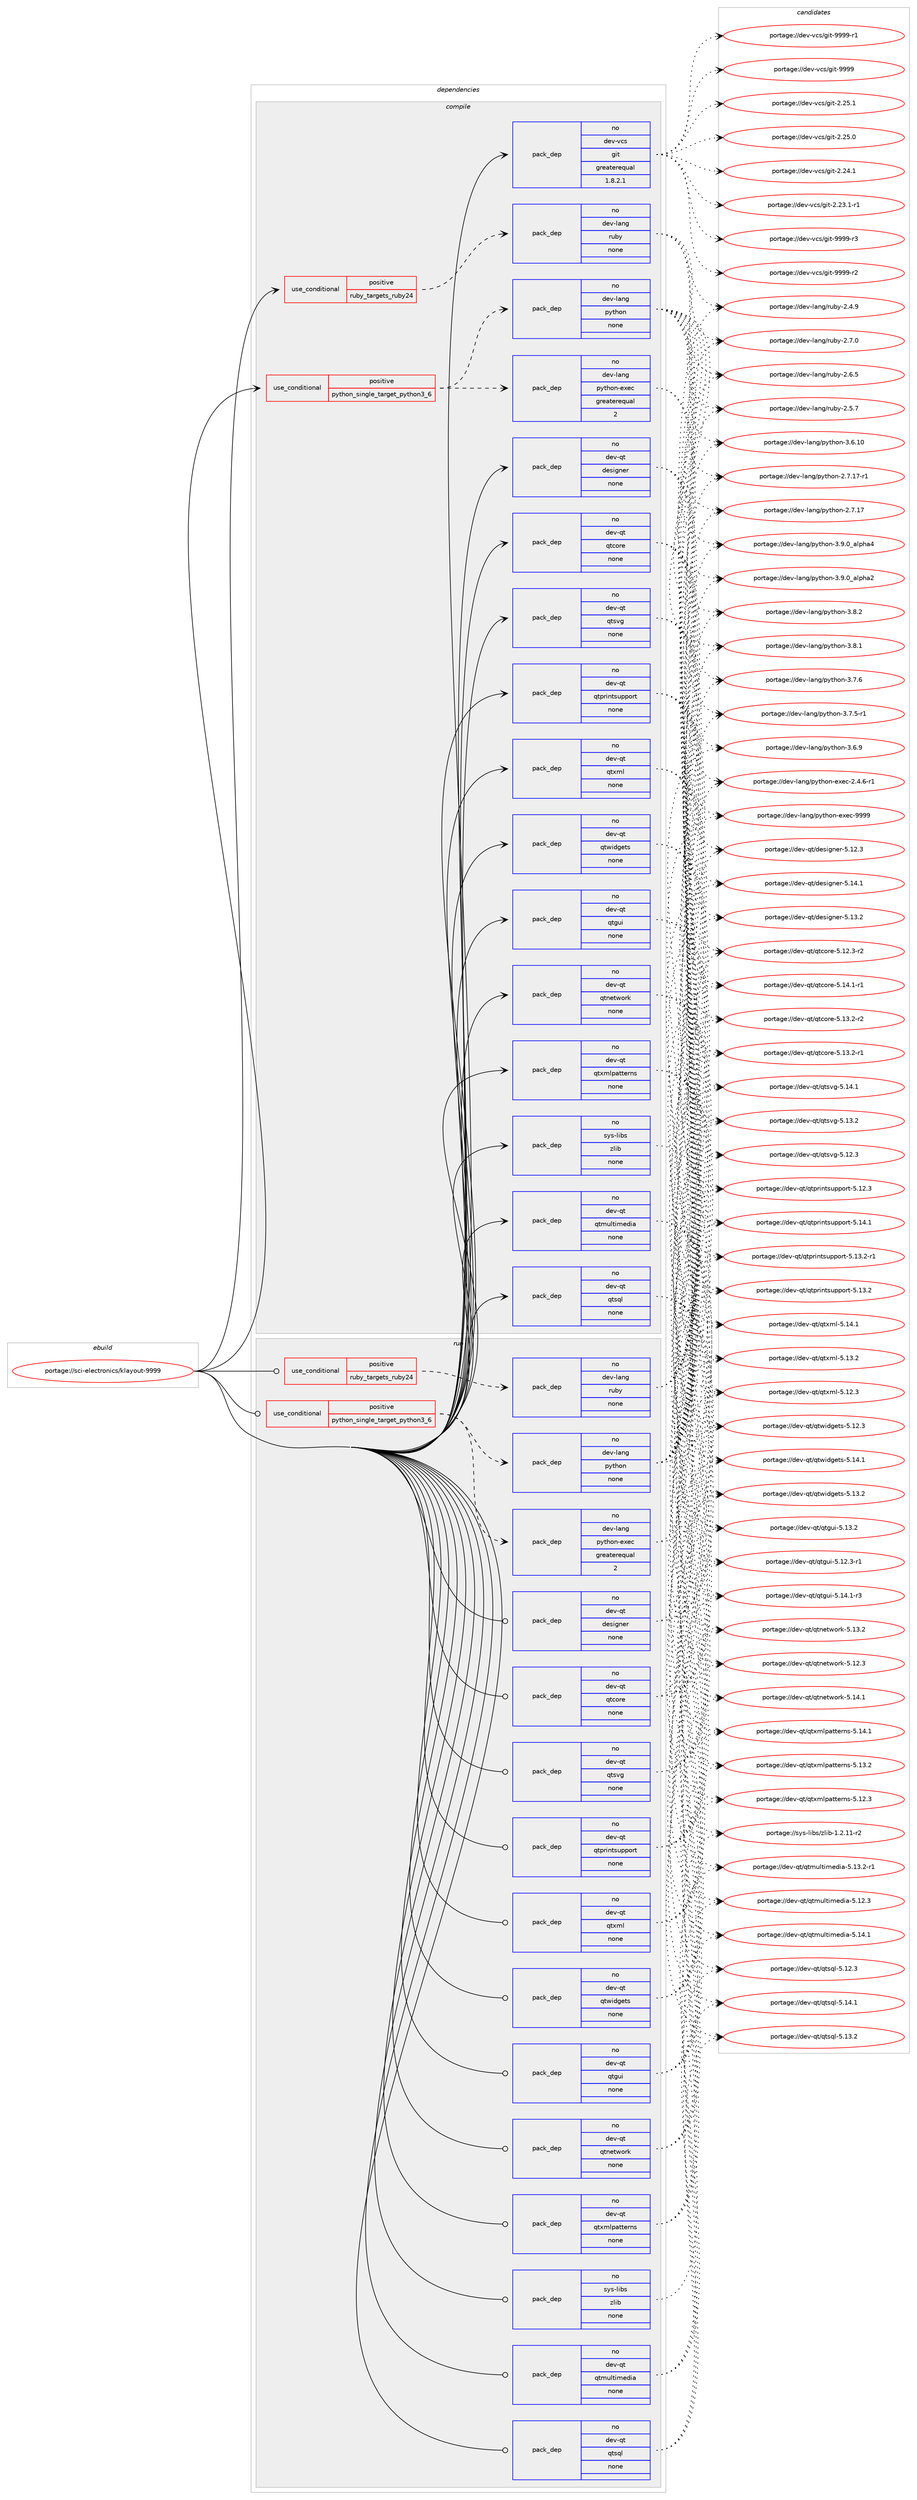 digraph prolog {

# *************
# Graph options
# *************

newrank=true;
concentrate=true;
compound=true;
graph [rankdir=LR,fontname=Helvetica,fontsize=10,ranksep=1.5];#, ranksep=2.5, nodesep=0.2];
edge  [arrowhead=vee];
node  [fontname=Helvetica,fontsize=10];

# **********
# The ebuild
# **********

subgraph cluster_leftcol {
color=gray;
rank=same;
label=<<i>ebuild</i>>;
id [label="portage://sci-electronics/klayout-9999", color=red, width=4, href="../sci-electronics/klayout-9999.svg"];
}

# ****************
# The dependencies
# ****************

subgraph cluster_midcol {
color=gray;
label=<<i>dependencies</i>>;
subgraph cluster_compile {
fillcolor="#eeeeee";
style=filled;
label=<<i>compile</i>>;
subgraph cond10919 {
dependency53169 [label=<<TABLE BORDER="0" CELLBORDER="1" CELLSPACING="0" CELLPADDING="4"><TR><TD ROWSPAN="3" CELLPADDING="10">use_conditional</TD></TR><TR><TD>positive</TD></TR><TR><TD>python_single_target_python3_6</TD></TR></TABLE>>, shape=none, color=red];
subgraph pack41134 {
dependency53170 [label=<<TABLE BORDER="0" CELLBORDER="1" CELLSPACING="0" CELLPADDING="4" WIDTH="220"><TR><TD ROWSPAN="6" CELLPADDING="30">pack_dep</TD></TR><TR><TD WIDTH="110">no</TD></TR><TR><TD>dev-lang</TD></TR><TR><TD>python</TD></TR><TR><TD>none</TD></TR><TR><TD></TD></TR></TABLE>>, shape=none, color=blue];
}
dependency53169:e -> dependency53170:w [weight=20,style="dashed",arrowhead="vee"];
subgraph pack41135 {
dependency53171 [label=<<TABLE BORDER="0" CELLBORDER="1" CELLSPACING="0" CELLPADDING="4" WIDTH="220"><TR><TD ROWSPAN="6" CELLPADDING="30">pack_dep</TD></TR><TR><TD WIDTH="110">no</TD></TR><TR><TD>dev-lang</TD></TR><TR><TD>python-exec</TD></TR><TR><TD>greaterequal</TD></TR><TR><TD>2</TD></TR></TABLE>>, shape=none, color=blue];
}
dependency53169:e -> dependency53171:w [weight=20,style="dashed",arrowhead="vee"];
}
id:e -> dependency53169:w [weight=20,style="solid",arrowhead="vee"];
subgraph cond10920 {
dependency53172 [label=<<TABLE BORDER="0" CELLBORDER="1" CELLSPACING="0" CELLPADDING="4"><TR><TD ROWSPAN="3" CELLPADDING="10">use_conditional</TD></TR><TR><TD>positive</TD></TR><TR><TD>ruby_targets_ruby24</TD></TR></TABLE>>, shape=none, color=red];
subgraph pack41136 {
dependency53173 [label=<<TABLE BORDER="0" CELLBORDER="1" CELLSPACING="0" CELLPADDING="4" WIDTH="220"><TR><TD ROWSPAN="6" CELLPADDING="30">pack_dep</TD></TR><TR><TD WIDTH="110">no</TD></TR><TR><TD>dev-lang</TD></TR><TR><TD>ruby</TD></TR><TR><TD>none</TD></TR><TR><TD></TD></TR></TABLE>>, shape=none, color=blue];
}
dependency53172:e -> dependency53173:w [weight=20,style="dashed",arrowhead="vee"];
}
id:e -> dependency53172:w [weight=20,style="solid",arrowhead="vee"];
subgraph pack41137 {
dependency53174 [label=<<TABLE BORDER="0" CELLBORDER="1" CELLSPACING="0" CELLPADDING="4" WIDTH="220"><TR><TD ROWSPAN="6" CELLPADDING="30">pack_dep</TD></TR><TR><TD WIDTH="110">no</TD></TR><TR><TD>dev-qt</TD></TR><TR><TD>designer</TD></TR><TR><TD>none</TD></TR><TR><TD></TD></TR></TABLE>>, shape=none, color=blue];
}
id:e -> dependency53174:w [weight=20,style="solid",arrowhead="vee"];
subgraph pack41138 {
dependency53175 [label=<<TABLE BORDER="0" CELLBORDER="1" CELLSPACING="0" CELLPADDING="4" WIDTH="220"><TR><TD ROWSPAN="6" CELLPADDING="30">pack_dep</TD></TR><TR><TD WIDTH="110">no</TD></TR><TR><TD>dev-qt</TD></TR><TR><TD>qtcore</TD></TR><TR><TD>none</TD></TR><TR><TD></TD></TR></TABLE>>, shape=none, color=blue];
}
id:e -> dependency53175:w [weight=20,style="solid",arrowhead="vee"];
subgraph pack41139 {
dependency53176 [label=<<TABLE BORDER="0" CELLBORDER="1" CELLSPACING="0" CELLPADDING="4" WIDTH="220"><TR><TD ROWSPAN="6" CELLPADDING="30">pack_dep</TD></TR><TR><TD WIDTH="110">no</TD></TR><TR><TD>dev-qt</TD></TR><TR><TD>qtgui</TD></TR><TR><TD>none</TD></TR><TR><TD></TD></TR></TABLE>>, shape=none, color=blue];
}
id:e -> dependency53176:w [weight=20,style="solid",arrowhead="vee"];
subgraph pack41140 {
dependency53177 [label=<<TABLE BORDER="0" CELLBORDER="1" CELLSPACING="0" CELLPADDING="4" WIDTH="220"><TR><TD ROWSPAN="6" CELLPADDING="30">pack_dep</TD></TR><TR><TD WIDTH="110">no</TD></TR><TR><TD>dev-qt</TD></TR><TR><TD>qtmultimedia</TD></TR><TR><TD>none</TD></TR><TR><TD></TD></TR></TABLE>>, shape=none, color=blue];
}
id:e -> dependency53177:w [weight=20,style="solid",arrowhead="vee"];
subgraph pack41141 {
dependency53178 [label=<<TABLE BORDER="0" CELLBORDER="1" CELLSPACING="0" CELLPADDING="4" WIDTH="220"><TR><TD ROWSPAN="6" CELLPADDING="30">pack_dep</TD></TR><TR><TD WIDTH="110">no</TD></TR><TR><TD>dev-qt</TD></TR><TR><TD>qtnetwork</TD></TR><TR><TD>none</TD></TR><TR><TD></TD></TR></TABLE>>, shape=none, color=blue];
}
id:e -> dependency53178:w [weight=20,style="solid",arrowhead="vee"];
subgraph pack41142 {
dependency53179 [label=<<TABLE BORDER="0" CELLBORDER="1" CELLSPACING="0" CELLPADDING="4" WIDTH="220"><TR><TD ROWSPAN="6" CELLPADDING="30">pack_dep</TD></TR><TR><TD WIDTH="110">no</TD></TR><TR><TD>dev-qt</TD></TR><TR><TD>qtprintsupport</TD></TR><TR><TD>none</TD></TR><TR><TD></TD></TR></TABLE>>, shape=none, color=blue];
}
id:e -> dependency53179:w [weight=20,style="solid",arrowhead="vee"];
subgraph pack41143 {
dependency53180 [label=<<TABLE BORDER="0" CELLBORDER="1" CELLSPACING="0" CELLPADDING="4" WIDTH="220"><TR><TD ROWSPAN="6" CELLPADDING="30">pack_dep</TD></TR><TR><TD WIDTH="110">no</TD></TR><TR><TD>dev-qt</TD></TR><TR><TD>qtsql</TD></TR><TR><TD>none</TD></TR><TR><TD></TD></TR></TABLE>>, shape=none, color=blue];
}
id:e -> dependency53180:w [weight=20,style="solid",arrowhead="vee"];
subgraph pack41144 {
dependency53181 [label=<<TABLE BORDER="0" CELLBORDER="1" CELLSPACING="0" CELLPADDING="4" WIDTH="220"><TR><TD ROWSPAN="6" CELLPADDING="30">pack_dep</TD></TR><TR><TD WIDTH="110">no</TD></TR><TR><TD>dev-qt</TD></TR><TR><TD>qtsvg</TD></TR><TR><TD>none</TD></TR><TR><TD></TD></TR></TABLE>>, shape=none, color=blue];
}
id:e -> dependency53181:w [weight=20,style="solid",arrowhead="vee"];
subgraph pack41145 {
dependency53182 [label=<<TABLE BORDER="0" CELLBORDER="1" CELLSPACING="0" CELLPADDING="4" WIDTH="220"><TR><TD ROWSPAN="6" CELLPADDING="30">pack_dep</TD></TR><TR><TD WIDTH="110">no</TD></TR><TR><TD>dev-qt</TD></TR><TR><TD>qtwidgets</TD></TR><TR><TD>none</TD></TR><TR><TD></TD></TR></TABLE>>, shape=none, color=blue];
}
id:e -> dependency53182:w [weight=20,style="solid",arrowhead="vee"];
subgraph pack41146 {
dependency53183 [label=<<TABLE BORDER="0" CELLBORDER="1" CELLSPACING="0" CELLPADDING="4" WIDTH="220"><TR><TD ROWSPAN="6" CELLPADDING="30">pack_dep</TD></TR><TR><TD WIDTH="110">no</TD></TR><TR><TD>dev-qt</TD></TR><TR><TD>qtxml</TD></TR><TR><TD>none</TD></TR><TR><TD></TD></TR></TABLE>>, shape=none, color=blue];
}
id:e -> dependency53183:w [weight=20,style="solid",arrowhead="vee"];
subgraph pack41147 {
dependency53184 [label=<<TABLE BORDER="0" CELLBORDER="1" CELLSPACING="0" CELLPADDING="4" WIDTH="220"><TR><TD ROWSPAN="6" CELLPADDING="30">pack_dep</TD></TR><TR><TD WIDTH="110">no</TD></TR><TR><TD>dev-qt</TD></TR><TR><TD>qtxmlpatterns</TD></TR><TR><TD>none</TD></TR><TR><TD></TD></TR></TABLE>>, shape=none, color=blue];
}
id:e -> dependency53184:w [weight=20,style="solid",arrowhead="vee"];
subgraph pack41148 {
dependency53185 [label=<<TABLE BORDER="0" CELLBORDER="1" CELLSPACING="0" CELLPADDING="4" WIDTH="220"><TR><TD ROWSPAN="6" CELLPADDING="30">pack_dep</TD></TR><TR><TD WIDTH="110">no</TD></TR><TR><TD>dev-vcs</TD></TR><TR><TD>git</TD></TR><TR><TD>greaterequal</TD></TR><TR><TD>1.8.2.1</TD></TR></TABLE>>, shape=none, color=blue];
}
id:e -> dependency53185:w [weight=20,style="solid",arrowhead="vee"];
subgraph pack41149 {
dependency53186 [label=<<TABLE BORDER="0" CELLBORDER="1" CELLSPACING="0" CELLPADDING="4" WIDTH="220"><TR><TD ROWSPAN="6" CELLPADDING="30">pack_dep</TD></TR><TR><TD WIDTH="110">no</TD></TR><TR><TD>sys-libs</TD></TR><TR><TD>zlib</TD></TR><TR><TD>none</TD></TR><TR><TD></TD></TR></TABLE>>, shape=none, color=blue];
}
id:e -> dependency53186:w [weight=20,style="solid",arrowhead="vee"];
}
subgraph cluster_compileandrun {
fillcolor="#eeeeee";
style=filled;
label=<<i>compile and run</i>>;
}
subgraph cluster_run {
fillcolor="#eeeeee";
style=filled;
label=<<i>run</i>>;
subgraph cond10921 {
dependency53187 [label=<<TABLE BORDER="0" CELLBORDER="1" CELLSPACING="0" CELLPADDING="4"><TR><TD ROWSPAN="3" CELLPADDING="10">use_conditional</TD></TR><TR><TD>positive</TD></TR><TR><TD>python_single_target_python3_6</TD></TR></TABLE>>, shape=none, color=red];
subgraph pack41150 {
dependency53188 [label=<<TABLE BORDER="0" CELLBORDER="1" CELLSPACING="0" CELLPADDING="4" WIDTH="220"><TR><TD ROWSPAN="6" CELLPADDING="30">pack_dep</TD></TR><TR><TD WIDTH="110">no</TD></TR><TR><TD>dev-lang</TD></TR><TR><TD>python</TD></TR><TR><TD>none</TD></TR><TR><TD></TD></TR></TABLE>>, shape=none, color=blue];
}
dependency53187:e -> dependency53188:w [weight=20,style="dashed",arrowhead="vee"];
subgraph pack41151 {
dependency53189 [label=<<TABLE BORDER="0" CELLBORDER="1" CELLSPACING="0" CELLPADDING="4" WIDTH="220"><TR><TD ROWSPAN="6" CELLPADDING="30">pack_dep</TD></TR><TR><TD WIDTH="110">no</TD></TR><TR><TD>dev-lang</TD></TR><TR><TD>python-exec</TD></TR><TR><TD>greaterequal</TD></TR><TR><TD>2</TD></TR></TABLE>>, shape=none, color=blue];
}
dependency53187:e -> dependency53189:w [weight=20,style="dashed",arrowhead="vee"];
}
id:e -> dependency53187:w [weight=20,style="solid",arrowhead="odot"];
subgraph cond10922 {
dependency53190 [label=<<TABLE BORDER="0" CELLBORDER="1" CELLSPACING="0" CELLPADDING="4"><TR><TD ROWSPAN="3" CELLPADDING="10">use_conditional</TD></TR><TR><TD>positive</TD></TR><TR><TD>ruby_targets_ruby24</TD></TR></TABLE>>, shape=none, color=red];
subgraph pack41152 {
dependency53191 [label=<<TABLE BORDER="0" CELLBORDER="1" CELLSPACING="0" CELLPADDING="4" WIDTH="220"><TR><TD ROWSPAN="6" CELLPADDING="30">pack_dep</TD></TR><TR><TD WIDTH="110">no</TD></TR><TR><TD>dev-lang</TD></TR><TR><TD>ruby</TD></TR><TR><TD>none</TD></TR><TR><TD></TD></TR></TABLE>>, shape=none, color=blue];
}
dependency53190:e -> dependency53191:w [weight=20,style="dashed",arrowhead="vee"];
}
id:e -> dependency53190:w [weight=20,style="solid",arrowhead="odot"];
subgraph pack41153 {
dependency53192 [label=<<TABLE BORDER="0" CELLBORDER="1" CELLSPACING="0" CELLPADDING="4" WIDTH="220"><TR><TD ROWSPAN="6" CELLPADDING="30">pack_dep</TD></TR><TR><TD WIDTH="110">no</TD></TR><TR><TD>dev-qt</TD></TR><TR><TD>designer</TD></TR><TR><TD>none</TD></TR><TR><TD></TD></TR></TABLE>>, shape=none, color=blue];
}
id:e -> dependency53192:w [weight=20,style="solid",arrowhead="odot"];
subgraph pack41154 {
dependency53193 [label=<<TABLE BORDER="0" CELLBORDER="1" CELLSPACING="0" CELLPADDING="4" WIDTH="220"><TR><TD ROWSPAN="6" CELLPADDING="30">pack_dep</TD></TR><TR><TD WIDTH="110">no</TD></TR><TR><TD>dev-qt</TD></TR><TR><TD>qtcore</TD></TR><TR><TD>none</TD></TR><TR><TD></TD></TR></TABLE>>, shape=none, color=blue];
}
id:e -> dependency53193:w [weight=20,style="solid",arrowhead="odot"];
subgraph pack41155 {
dependency53194 [label=<<TABLE BORDER="0" CELLBORDER="1" CELLSPACING="0" CELLPADDING="4" WIDTH="220"><TR><TD ROWSPAN="6" CELLPADDING="30">pack_dep</TD></TR><TR><TD WIDTH="110">no</TD></TR><TR><TD>dev-qt</TD></TR><TR><TD>qtgui</TD></TR><TR><TD>none</TD></TR><TR><TD></TD></TR></TABLE>>, shape=none, color=blue];
}
id:e -> dependency53194:w [weight=20,style="solid",arrowhead="odot"];
subgraph pack41156 {
dependency53195 [label=<<TABLE BORDER="0" CELLBORDER="1" CELLSPACING="0" CELLPADDING="4" WIDTH="220"><TR><TD ROWSPAN="6" CELLPADDING="30">pack_dep</TD></TR><TR><TD WIDTH="110">no</TD></TR><TR><TD>dev-qt</TD></TR><TR><TD>qtmultimedia</TD></TR><TR><TD>none</TD></TR><TR><TD></TD></TR></TABLE>>, shape=none, color=blue];
}
id:e -> dependency53195:w [weight=20,style="solid",arrowhead="odot"];
subgraph pack41157 {
dependency53196 [label=<<TABLE BORDER="0" CELLBORDER="1" CELLSPACING="0" CELLPADDING="4" WIDTH="220"><TR><TD ROWSPAN="6" CELLPADDING="30">pack_dep</TD></TR><TR><TD WIDTH="110">no</TD></TR><TR><TD>dev-qt</TD></TR><TR><TD>qtnetwork</TD></TR><TR><TD>none</TD></TR><TR><TD></TD></TR></TABLE>>, shape=none, color=blue];
}
id:e -> dependency53196:w [weight=20,style="solid",arrowhead="odot"];
subgraph pack41158 {
dependency53197 [label=<<TABLE BORDER="0" CELLBORDER="1" CELLSPACING="0" CELLPADDING="4" WIDTH="220"><TR><TD ROWSPAN="6" CELLPADDING="30">pack_dep</TD></TR><TR><TD WIDTH="110">no</TD></TR><TR><TD>dev-qt</TD></TR><TR><TD>qtprintsupport</TD></TR><TR><TD>none</TD></TR><TR><TD></TD></TR></TABLE>>, shape=none, color=blue];
}
id:e -> dependency53197:w [weight=20,style="solid",arrowhead="odot"];
subgraph pack41159 {
dependency53198 [label=<<TABLE BORDER="0" CELLBORDER="1" CELLSPACING="0" CELLPADDING="4" WIDTH="220"><TR><TD ROWSPAN="6" CELLPADDING="30">pack_dep</TD></TR><TR><TD WIDTH="110">no</TD></TR><TR><TD>dev-qt</TD></TR><TR><TD>qtsql</TD></TR><TR><TD>none</TD></TR><TR><TD></TD></TR></TABLE>>, shape=none, color=blue];
}
id:e -> dependency53198:w [weight=20,style="solid",arrowhead="odot"];
subgraph pack41160 {
dependency53199 [label=<<TABLE BORDER="0" CELLBORDER="1" CELLSPACING="0" CELLPADDING="4" WIDTH="220"><TR><TD ROWSPAN="6" CELLPADDING="30">pack_dep</TD></TR><TR><TD WIDTH="110">no</TD></TR><TR><TD>dev-qt</TD></TR><TR><TD>qtsvg</TD></TR><TR><TD>none</TD></TR><TR><TD></TD></TR></TABLE>>, shape=none, color=blue];
}
id:e -> dependency53199:w [weight=20,style="solid",arrowhead="odot"];
subgraph pack41161 {
dependency53200 [label=<<TABLE BORDER="0" CELLBORDER="1" CELLSPACING="0" CELLPADDING="4" WIDTH="220"><TR><TD ROWSPAN="6" CELLPADDING="30">pack_dep</TD></TR><TR><TD WIDTH="110">no</TD></TR><TR><TD>dev-qt</TD></TR><TR><TD>qtwidgets</TD></TR><TR><TD>none</TD></TR><TR><TD></TD></TR></TABLE>>, shape=none, color=blue];
}
id:e -> dependency53200:w [weight=20,style="solid",arrowhead="odot"];
subgraph pack41162 {
dependency53201 [label=<<TABLE BORDER="0" CELLBORDER="1" CELLSPACING="0" CELLPADDING="4" WIDTH="220"><TR><TD ROWSPAN="6" CELLPADDING="30">pack_dep</TD></TR><TR><TD WIDTH="110">no</TD></TR><TR><TD>dev-qt</TD></TR><TR><TD>qtxml</TD></TR><TR><TD>none</TD></TR><TR><TD></TD></TR></TABLE>>, shape=none, color=blue];
}
id:e -> dependency53201:w [weight=20,style="solid",arrowhead="odot"];
subgraph pack41163 {
dependency53202 [label=<<TABLE BORDER="0" CELLBORDER="1" CELLSPACING="0" CELLPADDING="4" WIDTH="220"><TR><TD ROWSPAN="6" CELLPADDING="30">pack_dep</TD></TR><TR><TD WIDTH="110">no</TD></TR><TR><TD>dev-qt</TD></TR><TR><TD>qtxmlpatterns</TD></TR><TR><TD>none</TD></TR><TR><TD></TD></TR></TABLE>>, shape=none, color=blue];
}
id:e -> dependency53202:w [weight=20,style="solid",arrowhead="odot"];
subgraph pack41164 {
dependency53203 [label=<<TABLE BORDER="0" CELLBORDER="1" CELLSPACING="0" CELLPADDING="4" WIDTH="220"><TR><TD ROWSPAN="6" CELLPADDING="30">pack_dep</TD></TR><TR><TD WIDTH="110">no</TD></TR><TR><TD>sys-libs</TD></TR><TR><TD>zlib</TD></TR><TR><TD>none</TD></TR><TR><TD></TD></TR></TABLE>>, shape=none, color=blue];
}
id:e -> dependency53203:w [weight=20,style="solid",arrowhead="odot"];
}
}

# **************
# The candidates
# **************

subgraph cluster_choices {
rank=same;
color=gray;
label=<<i>candidates</i>>;

subgraph choice41134 {
color=black;
nodesep=1;
choice10010111845108971101034711212111610411111045514657464895971081121049752 [label="portage://dev-lang/python-3.9.0_alpha4", color=red, width=4,href="../dev-lang/python-3.9.0_alpha4.svg"];
choice10010111845108971101034711212111610411111045514657464895971081121049750 [label="portage://dev-lang/python-3.9.0_alpha2", color=red, width=4,href="../dev-lang/python-3.9.0_alpha2.svg"];
choice100101118451089711010347112121116104111110455146564650 [label="portage://dev-lang/python-3.8.2", color=red, width=4,href="../dev-lang/python-3.8.2.svg"];
choice100101118451089711010347112121116104111110455146564649 [label="portage://dev-lang/python-3.8.1", color=red, width=4,href="../dev-lang/python-3.8.1.svg"];
choice100101118451089711010347112121116104111110455146554654 [label="portage://dev-lang/python-3.7.6", color=red, width=4,href="../dev-lang/python-3.7.6.svg"];
choice1001011184510897110103471121211161041111104551465546534511449 [label="portage://dev-lang/python-3.7.5-r1", color=red, width=4,href="../dev-lang/python-3.7.5-r1.svg"];
choice100101118451089711010347112121116104111110455146544657 [label="portage://dev-lang/python-3.6.9", color=red, width=4,href="../dev-lang/python-3.6.9.svg"];
choice10010111845108971101034711212111610411111045514654464948 [label="portage://dev-lang/python-3.6.10", color=red, width=4,href="../dev-lang/python-3.6.10.svg"];
choice100101118451089711010347112121116104111110455046554649554511449 [label="portage://dev-lang/python-2.7.17-r1", color=red, width=4,href="../dev-lang/python-2.7.17-r1.svg"];
choice10010111845108971101034711212111610411111045504655464955 [label="portage://dev-lang/python-2.7.17", color=red, width=4,href="../dev-lang/python-2.7.17.svg"];
dependency53170:e -> choice10010111845108971101034711212111610411111045514657464895971081121049752:w [style=dotted,weight="100"];
dependency53170:e -> choice10010111845108971101034711212111610411111045514657464895971081121049750:w [style=dotted,weight="100"];
dependency53170:e -> choice100101118451089711010347112121116104111110455146564650:w [style=dotted,weight="100"];
dependency53170:e -> choice100101118451089711010347112121116104111110455146564649:w [style=dotted,weight="100"];
dependency53170:e -> choice100101118451089711010347112121116104111110455146554654:w [style=dotted,weight="100"];
dependency53170:e -> choice1001011184510897110103471121211161041111104551465546534511449:w [style=dotted,weight="100"];
dependency53170:e -> choice100101118451089711010347112121116104111110455146544657:w [style=dotted,weight="100"];
dependency53170:e -> choice10010111845108971101034711212111610411111045514654464948:w [style=dotted,weight="100"];
dependency53170:e -> choice100101118451089711010347112121116104111110455046554649554511449:w [style=dotted,weight="100"];
dependency53170:e -> choice10010111845108971101034711212111610411111045504655464955:w [style=dotted,weight="100"];
}
subgraph choice41135 {
color=black;
nodesep=1;
choice10010111845108971101034711212111610411111045101120101994557575757 [label="portage://dev-lang/python-exec-9999", color=red, width=4,href="../dev-lang/python-exec-9999.svg"];
choice10010111845108971101034711212111610411111045101120101994550465246544511449 [label="portage://dev-lang/python-exec-2.4.6-r1", color=red, width=4,href="../dev-lang/python-exec-2.4.6-r1.svg"];
dependency53171:e -> choice10010111845108971101034711212111610411111045101120101994557575757:w [style=dotted,weight="100"];
dependency53171:e -> choice10010111845108971101034711212111610411111045101120101994550465246544511449:w [style=dotted,weight="100"];
}
subgraph choice41136 {
color=black;
nodesep=1;
choice10010111845108971101034711411798121455046554648 [label="portage://dev-lang/ruby-2.7.0", color=red, width=4,href="../dev-lang/ruby-2.7.0.svg"];
choice10010111845108971101034711411798121455046544653 [label="portage://dev-lang/ruby-2.6.5", color=red, width=4,href="../dev-lang/ruby-2.6.5.svg"];
choice10010111845108971101034711411798121455046534655 [label="portage://dev-lang/ruby-2.5.7", color=red, width=4,href="../dev-lang/ruby-2.5.7.svg"];
choice10010111845108971101034711411798121455046524657 [label="portage://dev-lang/ruby-2.4.9", color=red, width=4,href="../dev-lang/ruby-2.4.9.svg"];
dependency53173:e -> choice10010111845108971101034711411798121455046554648:w [style=dotted,weight="100"];
dependency53173:e -> choice10010111845108971101034711411798121455046544653:w [style=dotted,weight="100"];
dependency53173:e -> choice10010111845108971101034711411798121455046534655:w [style=dotted,weight="100"];
dependency53173:e -> choice10010111845108971101034711411798121455046524657:w [style=dotted,weight="100"];
}
subgraph choice41137 {
color=black;
nodesep=1;
choice100101118451131164710010111510510311010111445534649524649 [label="portage://dev-qt/designer-5.14.1", color=red, width=4,href="../dev-qt/designer-5.14.1.svg"];
choice100101118451131164710010111510510311010111445534649514650 [label="portage://dev-qt/designer-5.13.2", color=red, width=4,href="../dev-qt/designer-5.13.2.svg"];
choice100101118451131164710010111510510311010111445534649504651 [label="portage://dev-qt/designer-5.12.3", color=red, width=4,href="../dev-qt/designer-5.12.3.svg"];
dependency53174:e -> choice100101118451131164710010111510510311010111445534649524649:w [style=dotted,weight="100"];
dependency53174:e -> choice100101118451131164710010111510510311010111445534649514650:w [style=dotted,weight="100"];
dependency53174:e -> choice100101118451131164710010111510510311010111445534649504651:w [style=dotted,weight="100"];
}
subgraph choice41138 {
color=black;
nodesep=1;
choice100101118451131164711311699111114101455346495246494511449 [label="portage://dev-qt/qtcore-5.14.1-r1", color=red, width=4,href="../dev-qt/qtcore-5.14.1-r1.svg"];
choice100101118451131164711311699111114101455346495146504511450 [label="portage://dev-qt/qtcore-5.13.2-r2", color=red, width=4,href="../dev-qt/qtcore-5.13.2-r2.svg"];
choice100101118451131164711311699111114101455346495146504511449 [label="portage://dev-qt/qtcore-5.13.2-r1", color=red, width=4,href="../dev-qt/qtcore-5.13.2-r1.svg"];
choice100101118451131164711311699111114101455346495046514511450 [label="portage://dev-qt/qtcore-5.12.3-r2", color=red, width=4,href="../dev-qt/qtcore-5.12.3-r2.svg"];
dependency53175:e -> choice100101118451131164711311699111114101455346495246494511449:w [style=dotted,weight="100"];
dependency53175:e -> choice100101118451131164711311699111114101455346495146504511450:w [style=dotted,weight="100"];
dependency53175:e -> choice100101118451131164711311699111114101455346495146504511449:w [style=dotted,weight="100"];
dependency53175:e -> choice100101118451131164711311699111114101455346495046514511450:w [style=dotted,weight="100"];
}
subgraph choice41139 {
color=black;
nodesep=1;
choice1001011184511311647113116103117105455346495246494511451 [label="portage://dev-qt/qtgui-5.14.1-r3", color=red, width=4,href="../dev-qt/qtgui-5.14.1-r3.svg"];
choice100101118451131164711311610311710545534649514650 [label="portage://dev-qt/qtgui-5.13.2", color=red, width=4,href="../dev-qt/qtgui-5.13.2.svg"];
choice1001011184511311647113116103117105455346495046514511449 [label="portage://dev-qt/qtgui-5.12.3-r1", color=red, width=4,href="../dev-qt/qtgui-5.12.3-r1.svg"];
dependency53176:e -> choice1001011184511311647113116103117105455346495246494511451:w [style=dotted,weight="100"];
dependency53176:e -> choice100101118451131164711311610311710545534649514650:w [style=dotted,weight="100"];
dependency53176:e -> choice1001011184511311647113116103117105455346495046514511449:w [style=dotted,weight="100"];
}
subgraph choice41140 {
color=black;
nodesep=1;
choice10010111845113116471131161091171081161051091011001059745534649524649 [label="portage://dev-qt/qtmultimedia-5.14.1", color=red, width=4,href="../dev-qt/qtmultimedia-5.14.1.svg"];
choice100101118451131164711311610911710811610510910110010597455346495146504511449 [label="portage://dev-qt/qtmultimedia-5.13.2-r1", color=red, width=4,href="../dev-qt/qtmultimedia-5.13.2-r1.svg"];
choice10010111845113116471131161091171081161051091011001059745534649504651 [label="portage://dev-qt/qtmultimedia-5.12.3", color=red, width=4,href="../dev-qt/qtmultimedia-5.12.3.svg"];
dependency53177:e -> choice10010111845113116471131161091171081161051091011001059745534649524649:w [style=dotted,weight="100"];
dependency53177:e -> choice100101118451131164711311610911710811610510910110010597455346495146504511449:w [style=dotted,weight="100"];
dependency53177:e -> choice10010111845113116471131161091171081161051091011001059745534649504651:w [style=dotted,weight="100"];
}
subgraph choice41141 {
color=black;
nodesep=1;
choice100101118451131164711311611010111611911111410745534649524649 [label="portage://dev-qt/qtnetwork-5.14.1", color=red, width=4,href="../dev-qt/qtnetwork-5.14.1.svg"];
choice100101118451131164711311611010111611911111410745534649514650 [label="portage://dev-qt/qtnetwork-5.13.2", color=red, width=4,href="../dev-qt/qtnetwork-5.13.2.svg"];
choice100101118451131164711311611010111611911111410745534649504651 [label="portage://dev-qt/qtnetwork-5.12.3", color=red, width=4,href="../dev-qt/qtnetwork-5.12.3.svg"];
dependency53178:e -> choice100101118451131164711311611010111611911111410745534649524649:w [style=dotted,weight="100"];
dependency53178:e -> choice100101118451131164711311611010111611911111410745534649514650:w [style=dotted,weight="100"];
dependency53178:e -> choice100101118451131164711311611010111611911111410745534649504651:w [style=dotted,weight="100"];
}
subgraph choice41142 {
color=black;
nodesep=1;
choice100101118451131164711311611211410511011611511711211211111411645534649524649 [label="portage://dev-qt/qtprintsupport-5.14.1", color=red, width=4,href="../dev-qt/qtprintsupport-5.14.1.svg"];
choice1001011184511311647113116112114105110116115117112112111114116455346495146504511449 [label="portage://dev-qt/qtprintsupport-5.13.2-r1", color=red, width=4,href="../dev-qt/qtprintsupport-5.13.2-r1.svg"];
choice100101118451131164711311611211410511011611511711211211111411645534649514650 [label="portage://dev-qt/qtprintsupport-5.13.2", color=red, width=4,href="../dev-qt/qtprintsupport-5.13.2.svg"];
choice100101118451131164711311611211410511011611511711211211111411645534649504651 [label="portage://dev-qt/qtprintsupport-5.12.3", color=red, width=4,href="../dev-qt/qtprintsupport-5.12.3.svg"];
dependency53179:e -> choice100101118451131164711311611211410511011611511711211211111411645534649524649:w [style=dotted,weight="100"];
dependency53179:e -> choice1001011184511311647113116112114105110116115117112112111114116455346495146504511449:w [style=dotted,weight="100"];
dependency53179:e -> choice100101118451131164711311611211410511011611511711211211111411645534649514650:w [style=dotted,weight="100"];
dependency53179:e -> choice100101118451131164711311611211410511011611511711211211111411645534649504651:w [style=dotted,weight="100"];
}
subgraph choice41143 {
color=black;
nodesep=1;
choice100101118451131164711311611511310845534649524649 [label="portage://dev-qt/qtsql-5.14.1", color=red, width=4,href="../dev-qt/qtsql-5.14.1.svg"];
choice100101118451131164711311611511310845534649514650 [label="portage://dev-qt/qtsql-5.13.2", color=red, width=4,href="../dev-qt/qtsql-5.13.2.svg"];
choice100101118451131164711311611511310845534649504651 [label="portage://dev-qt/qtsql-5.12.3", color=red, width=4,href="../dev-qt/qtsql-5.12.3.svg"];
dependency53180:e -> choice100101118451131164711311611511310845534649524649:w [style=dotted,weight="100"];
dependency53180:e -> choice100101118451131164711311611511310845534649514650:w [style=dotted,weight="100"];
dependency53180:e -> choice100101118451131164711311611511310845534649504651:w [style=dotted,weight="100"];
}
subgraph choice41144 {
color=black;
nodesep=1;
choice100101118451131164711311611511810345534649524649 [label="portage://dev-qt/qtsvg-5.14.1", color=red, width=4,href="../dev-qt/qtsvg-5.14.1.svg"];
choice100101118451131164711311611511810345534649514650 [label="portage://dev-qt/qtsvg-5.13.2", color=red, width=4,href="../dev-qt/qtsvg-5.13.2.svg"];
choice100101118451131164711311611511810345534649504651 [label="portage://dev-qt/qtsvg-5.12.3", color=red, width=4,href="../dev-qt/qtsvg-5.12.3.svg"];
dependency53181:e -> choice100101118451131164711311611511810345534649524649:w [style=dotted,weight="100"];
dependency53181:e -> choice100101118451131164711311611511810345534649514650:w [style=dotted,weight="100"];
dependency53181:e -> choice100101118451131164711311611511810345534649504651:w [style=dotted,weight="100"];
}
subgraph choice41145 {
color=black;
nodesep=1;
choice100101118451131164711311611910510010310111611545534649524649 [label="portage://dev-qt/qtwidgets-5.14.1", color=red, width=4,href="../dev-qt/qtwidgets-5.14.1.svg"];
choice100101118451131164711311611910510010310111611545534649514650 [label="portage://dev-qt/qtwidgets-5.13.2", color=red, width=4,href="../dev-qt/qtwidgets-5.13.2.svg"];
choice100101118451131164711311611910510010310111611545534649504651 [label="portage://dev-qt/qtwidgets-5.12.3", color=red, width=4,href="../dev-qt/qtwidgets-5.12.3.svg"];
dependency53182:e -> choice100101118451131164711311611910510010310111611545534649524649:w [style=dotted,weight="100"];
dependency53182:e -> choice100101118451131164711311611910510010310111611545534649514650:w [style=dotted,weight="100"];
dependency53182:e -> choice100101118451131164711311611910510010310111611545534649504651:w [style=dotted,weight="100"];
}
subgraph choice41146 {
color=black;
nodesep=1;
choice100101118451131164711311612010910845534649524649 [label="portage://dev-qt/qtxml-5.14.1", color=red, width=4,href="../dev-qt/qtxml-5.14.1.svg"];
choice100101118451131164711311612010910845534649514650 [label="portage://dev-qt/qtxml-5.13.2", color=red, width=4,href="../dev-qt/qtxml-5.13.2.svg"];
choice100101118451131164711311612010910845534649504651 [label="portage://dev-qt/qtxml-5.12.3", color=red, width=4,href="../dev-qt/qtxml-5.12.3.svg"];
dependency53183:e -> choice100101118451131164711311612010910845534649524649:w [style=dotted,weight="100"];
dependency53183:e -> choice100101118451131164711311612010910845534649514650:w [style=dotted,weight="100"];
dependency53183:e -> choice100101118451131164711311612010910845534649504651:w [style=dotted,weight="100"];
}
subgraph choice41147 {
color=black;
nodesep=1;
choice10010111845113116471131161201091081129711611610111411011545534649524649 [label="portage://dev-qt/qtxmlpatterns-5.14.1", color=red, width=4,href="../dev-qt/qtxmlpatterns-5.14.1.svg"];
choice10010111845113116471131161201091081129711611610111411011545534649514650 [label="portage://dev-qt/qtxmlpatterns-5.13.2", color=red, width=4,href="../dev-qt/qtxmlpatterns-5.13.2.svg"];
choice10010111845113116471131161201091081129711611610111411011545534649504651 [label="portage://dev-qt/qtxmlpatterns-5.12.3", color=red, width=4,href="../dev-qt/qtxmlpatterns-5.12.3.svg"];
dependency53184:e -> choice10010111845113116471131161201091081129711611610111411011545534649524649:w [style=dotted,weight="100"];
dependency53184:e -> choice10010111845113116471131161201091081129711611610111411011545534649514650:w [style=dotted,weight="100"];
dependency53184:e -> choice10010111845113116471131161201091081129711611610111411011545534649504651:w [style=dotted,weight="100"];
}
subgraph choice41148 {
color=black;
nodesep=1;
choice10010111845118991154710310511645575757574511451 [label="portage://dev-vcs/git-9999-r3", color=red, width=4,href="../dev-vcs/git-9999-r3.svg"];
choice10010111845118991154710310511645575757574511450 [label="portage://dev-vcs/git-9999-r2", color=red, width=4,href="../dev-vcs/git-9999-r2.svg"];
choice10010111845118991154710310511645575757574511449 [label="portage://dev-vcs/git-9999-r1", color=red, width=4,href="../dev-vcs/git-9999-r1.svg"];
choice1001011184511899115471031051164557575757 [label="portage://dev-vcs/git-9999", color=red, width=4,href="../dev-vcs/git-9999.svg"];
choice10010111845118991154710310511645504650534649 [label="portage://dev-vcs/git-2.25.1", color=red, width=4,href="../dev-vcs/git-2.25.1.svg"];
choice10010111845118991154710310511645504650534648 [label="portage://dev-vcs/git-2.25.0", color=red, width=4,href="../dev-vcs/git-2.25.0.svg"];
choice10010111845118991154710310511645504650524649 [label="portage://dev-vcs/git-2.24.1", color=red, width=4,href="../dev-vcs/git-2.24.1.svg"];
choice100101118451189911547103105116455046505146494511449 [label="portage://dev-vcs/git-2.23.1-r1", color=red, width=4,href="../dev-vcs/git-2.23.1-r1.svg"];
dependency53185:e -> choice10010111845118991154710310511645575757574511451:w [style=dotted,weight="100"];
dependency53185:e -> choice10010111845118991154710310511645575757574511450:w [style=dotted,weight="100"];
dependency53185:e -> choice10010111845118991154710310511645575757574511449:w [style=dotted,weight="100"];
dependency53185:e -> choice1001011184511899115471031051164557575757:w [style=dotted,weight="100"];
dependency53185:e -> choice10010111845118991154710310511645504650534649:w [style=dotted,weight="100"];
dependency53185:e -> choice10010111845118991154710310511645504650534648:w [style=dotted,weight="100"];
dependency53185:e -> choice10010111845118991154710310511645504650524649:w [style=dotted,weight="100"];
dependency53185:e -> choice100101118451189911547103105116455046505146494511449:w [style=dotted,weight="100"];
}
subgraph choice41149 {
color=black;
nodesep=1;
choice11512111545108105981154712210810598454946504649494511450 [label="portage://sys-libs/zlib-1.2.11-r2", color=red, width=4,href="../sys-libs/zlib-1.2.11-r2.svg"];
dependency53186:e -> choice11512111545108105981154712210810598454946504649494511450:w [style=dotted,weight="100"];
}
subgraph choice41150 {
color=black;
nodesep=1;
choice10010111845108971101034711212111610411111045514657464895971081121049752 [label="portage://dev-lang/python-3.9.0_alpha4", color=red, width=4,href="../dev-lang/python-3.9.0_alpha4.svg"];
choice10010111845108971101034711212111610411111045514657464895971081121049750 [label="portage://dev-lang/python-3.9.0_alpha2", color=red, width=4,href="../dev-lang/python-3.9.0_alpha2.svg"];
choice100101118451089711010347112121116104111110455146564650 [label="portage://dev-lang/python-3.8.2", color=red, width=4,href="../dev-lang/python-3.8.2.svg"];
choice100101118451089711010347112121116104111110455146564649 [label="portage://dev-lang/python-3.8.1", color=red, width=4,href="../dev-lang/python-3.8.1.svg"];
choice100101118451089711010347112121116104111110455146554654 [label="portage://dev-lang/python-3.7.6", color=red, width=4,href="../dev-lang/python-3.7.6.svg"];
choice1001011184510897110103471121211161041111104551465546534511449 [label="portage://dev-lang/python-3.7.5-r1", color=red, width=4,href="../dev-lang/python-3.7.5-r1.svg"];
choice100101118451089711010347112121116104111110455146544657 [label="portage://dev-lang/python-3.6.9", color=red, width=4,href="../dev-lang/python-3.6.9.svg"];
choice10010111845108971101034711212111610411111045514654464948 [label="portage://dev-lang/python-3.6.10", color=red, width=4,href="../dev-lang/python-3.6.10.svg"];
choice100101118451089711010347112121116104111110455046554649554511449 [label="portage://dev-lang/python-2.7.17-r1", color=red, width=4,href="../dev-lang/python-2.7.17-r1.svg"];
choice10010111845108971101034711212111610411111045504655464955 [label="portage://dev-lang/python-2.7.17", color=red, width=4,href="../dev-lang/python-2.7.17.svg"];
dependency53188:e -> choice10010111845108971101034711212111610411111045514657464895971081121049752:w [style=dotted,weight="100"];
dependency53188:e -> choice10010111845108971101034711212111610411111045514657464895971081121049750:w [style=dotted,weight="100"];
dependency53188:e -> choice100101118451089711010347112121116104111110455146564650:w [style=dotted,weight="100"];
dependency53188:e -> choice100101118451089711010347112121116104111110455146564649:w [style=dotted,weight="100"];
dependency53188:e -> choice100101118451089711010347112121116104111110455146554654:w [style=dotted,weight="100"];
dependency53188:e -> choice1001011184510897110103471121211161041111104551465546534511449:w [style=dotted,weight="100"];
dependency53188:e -> choice100101118451089711010347112121116104111110455146544657:w [style=dotted,weight="100"];
dependency53188:e -> choice10010111845108971101034711212111610411111045514654464948:w [style=dotted,weight="100"];
dependency53188:e -> choice100101118451089711010347112121116104111110455046554649554511449:w [style=dotted,weight="100"];
dependency53188:e -> choice10010111845108971101034711212111610411111045504655464955:w [style=dotted,weight="100"];
}
subgraph choice41151 {
color=black;
nodesep=1;
choice10010111845108971101034711212111610411111045101120101994557575757 [label="portage://dev-lang/python-exec-9999", color=red, width=4,href="../dev-lang/python-exec-9999.svg"];
choice10010111845108971101034711212111610411111045101120101994550465246544511449 [label="portage://dev-lang/python-exec-2.4.6-r1", color=red, width=4,href="../dev-lang/python-exec-2.4.6-r1.svg"];
dependency53189:e -> choice10010111845108971101034711212111610411111045101120101994557575757:w [style=dotted,weight="100"];
dependency53189:e -> choice10010111845108971101034711212111610411111045101120101994550465246544511449:w [style=dotted,weight="100"];
}
subgraph choice41152 {
color=black;
nodesep=1;
choice10010111845108971101034711411798121455046554648 [label="portage://dev-lang/ruby-2.7.0", color=red, width=4,href="../dev-lang/ruby-2.7.0.svg"];
choice10010111845108971101034711411798121455046544653 [label="portage://dev-lang/ruby-2.6.5", color=red, width=4,href="../dev-lang/ruby-2.6.5.svg"];
choice10010111845108971101034711411798121455046534655 [label="portage://dev-lang/ruby-2.5.7", color=red, width=4,href="../dev-lang/ruby-2.5.7.svg"];
choice10010111845108971101034711411798121455046524657 [label="portage://dev-lang/ruby-2.4.9", color=red, width=4,href="../dev-lang/ruby-2.4.9.svg"];
dependency53191:e -> choice10010111845108971101034711411798121455046554648:w [style=dotted,weight="100"];
dependency53191:e -> choice10010111845108971101034711411798121455046544653:w [style=dotted,weight="100"];
dependency53191:e -> choice10010111845108971101034711411798121455046534655:w [style=dotted,weight="100"];
dependency53191:e -> choice10010111845108971101034711411798121455046524657:w [style=dotted,weight="100"];
}
subgraph choice41153 {
color=black;
nodesep=1;
choice100101118451131164710010111510510311010111445534649524649 [label="portage://dev-qt/designer-5.14.1", color=red, width=4,href="../dev-qt/designer-5.14.1.svg"];
choice100101118451131164710010111510510311010111445534649514650 [label="portage://dev-qt/designer-5.13.2", color=red, width=4,href="../dev-qt/designer-5.13.2.svg"];
choice100101118451131164710010111510510311010111445534649504651 [label="portage://dev-qt/designer-5.12.3", color=red, width=4,href="../dev-qt/designer-5.12.3.svg"];
dependency53192:e -> choice100101118451131164710010111510510311010111445534649524649:w [style=dotted,weight="100"];
dependency53192:e -> choice100101118451131164710010111510510311010111445534649514650:w [style=dotted,weight="100"];
dependency53192:e -> choice100101118451131164710010111510510311010111445534649504651:w [style=dotted,weight="100"];
}
subgraph choice41154 {
color=black;
nodesep=1;
choice100101118451131164711311699111114101455346495246494511449 [label="portage://dev-qt/qtcore-5.14.1-r1", color=red, width=4,href="../dev-qt/qtcore-5.14.1-r1.svg"];
choice100101118451131164711311699111114101455346495146504511450 [label="portage://dev-qt/qtcore-5.13.2-r2", color=red, width=4,href="../dev-qt/qtcore-5.13.2-r2.svg"];
choice100101118451131164711311699111114101455346495146504511449 [label="portage://dev-qt/qtcore-5.13.2-r1", color=red, width=4,href="../dev-qt/qtcore-5.13.2-r1.svg"];
choice100101118451131164711311699111114101455346495046514511450 [label="portage://dev-qt/qtcore-5.12.3-r2", color=red, width=4,href="../dev-qt/qtcore-5.12.3-r2.svg"];
dependency53193:e -> choice100101118451131164711311699111114101455346495246494511449:w [style=dotted,weight="100"];
dependency53193:e -> choice100101118451131164711311699111114101455346495146504511450:w [style=dotted,weight="100"];
dependency53193:e -> choice100101118451131164711311699111114101455346495146504511449:w [style=dotted,weight="100"];
dependency53193:e -> choice100101118451131164711311699111114101455346495046514511450:w [style=dotted,weight="100"];
}
subgraph choice41155 {
color=black;
nodesep=1;
choice1001011184511311647113116103117105455346495246494511451 [label="portage://dev-qt/qtgui-5.14.1-r3", color=red, width=4,href="../dev-qt/qtgui-5.14.1-r3.svg"];
choice100101118451131164711311610311710545534649514650 [label="portage://dev-qt/qtgui-5.13.2", color=red, width=4,href="../dev-qt/qtgui-5.13.2.svg"];
choice1001011184511311647113116103117105455346495046514511449 [label="portage://dev-qt/qtgui-5.12.3-r1", color=red, width=4,href="../dev-qt/qtgui-5.12.3-r1.svg"];
dependency53194:e -> choice1001011184511311647113116103117105455346495246494511451:w [style=dotted,weight="100"];
dependency53194:e -> choice100101118451131164711311610311710545534649514650:w [style=dotted,weight="100"];
dependency53194:e -> choice1001011184511311647113116103117105455346495046514511449:w [style=dotted,weight="100"];
}
subgraph choice41156 {
color=black;
nodesep=1;
choice10010111845113116471131161091171081161051091011001059745534649524649 [label="portage://dev-qt/qtmultimedia-5.14.1", color=red, width=4,href="../dev-qt/qtmultimedia-5.14.1.svg"];
choice100101118451131164711311610911710811610510910110010597455346495146504511449 [label="portage://dev-qt/qtmultimedia-5.13.2-r1", color=red, width=4,href="../dev-qt/qtmultimedia-5.13.2-r1.svg"];
choice10010111845113116471131161091171081161051091011001059745534649504651 [label="portage://dev-qt/qtmultimedia-5.12.3", color=red, width=4,href="../dev-qt/qtmultimedia-5.12.3.svg"];
dependency53195:e -> choice10010111845113116471131161091171081161051091011001059745534649524649:w [style=dotted,weight="100"];
dependency53195:e -> choice100101118451131164711311610911710811610510910110010597455346495146504511449:w [style=dotted,weight="100"];
dependency53195:e -> choice10010111845113116471131161091171081161051091011001059745534649504651:w [style=dotted,weight="100"];
}
subgraph choice41157 {
color=black;
nodesep=1;
choice100101118451131164711311611010111611911111410745534649524649 [label="portage://dev-qt/qtnetwork-5.14.1", color=red, width=4,href="../dev-qt/qtnetwork-5.14.1.svg"];
choice100101118451131164711311611010111611911111410745534649514650 [label="portage://dev-qt/qtnetwork-5.13.2", color=red, width=4,href="../dev-qt/qtnetwork-5.13.2.svg"];
choice100101118451131164711311611010111611911111410745534649504651 [label="portage://dev-qt/qtnetwork-5.12.3", color=red, width=4,href="../dev-qt/qtnetwork-5.12.3.svg"];
dependency53196:e -> choice100101118451131164711311611010111611911111410745534649524649:w [style=dotted,weight="100"];
dependency53196:e -> choice100101118451131164711311611010111611911111410745534649514650:w [style=dotted,weight="100"];
dependency53196:e -> choice100101118451131164711311611010111611911111410745534649504651:w [style=dotted,weight="100"];
}
subgraph choice41158 {
color=black;
nodesep=1;
choice100101118451131164711311611211410511011611511711211211111411645534649524649 [label="portage://dev-qt/qtprintsupport-5.14.1", color=red, width=4,href="../dev-qt/qtprintsupport-5.14.1.svg"];
choice1001011184511311647113116112114105110116115117112112111114116455346495146504511449 [label="portage://dev-qt/qtprintsupport-5.13.2-r1", color=red, width=4,href="../dev-qt/qtprintsupport-5.13.2-r1.svg"];
choice100101118451131164711311611211410511011611511711211211111411645534649514650 [label="portage://dev-qt/qtprintsupport-5.13.2", color=red, width=4,href="../dev-qt/qtprintsupport-5.13.2.svg"];
choice100101118451131164711311611211410511011611511711211211111411645534649504651 [label="portage://dev-qt/qtprintsupport-5.12.3", color=red, width=4,href="../dev-qt/qtprintsupport-5.12.3.svg"];
dependency53197:e -> choice100101118451131164711311611211410511011611511711211211111411645534649524649:w [style=dotted,weight="100"];
dependency53197:e -> choice1001011184511311647113116112114105110116115117112112111114116455346495146504511449:w [style=dotted,weight="100"];
dependency53197:e -> choice100101118451131164711311611211410511011611511711211211111411645534649514650:w [style=dotted,weight="100"];
dependency53197:e -> choice100101118451131164711311611211410511011611511711211211111411645534649504651:w [style=dotted,weight="100"];
}
subgraph choice41159 {
color=black;
nodesep=1;
choice100101118451131164711311611511310845534649524649 [label="portage://dev-qt/qtsql-5.14.1", color=red, width=4,href="../dev-qt/qtsql-5.14.1.svg"];
choice100101118451131164711311611511310845534649514650 [label="portage://dev-qt/qtsql-5.13.2", color=red, width=4,href="../dev-qt/qtsql-5.13.2.svg"];
choice100101118451131164711311611511310845534649504651 [label="portage://dev-qt/qtsql-5.12.3", color=red, width=4,href="../dev-qt/qtsql-5.12.3.svg"];
dependency53198:e -> choice100101118451131164711311611511310845534649524649:w [style=dotted,weight="100"];
dependency53198:e -> choice100101118451131164711311611511310845534649514650:w [style=dotted,weight="100"];
dependency53198:e -> choice100101118451131164711311611511310845534649504651:w [style=dotted,weight="100"];
}
subgraph choice41160 {
color=black;
nodesep=1;
choice100101118451131164711311611511810345534649524649 [label="portage://dev-qt/qtsvg-5.14.1", color=red, width=4,href="../dev-qt/qtsvg-5.14.1.svg"];
choice100101118451131164711311611511810345534649514650 [label="portage://dev-qt/qtsvg-5.13.2", color=red, width=4,href="../dev-qt/qtsvg-5.13.2.svg"];
choice100101118451131164711311611511810345534649504651 [label="portage://dev-qt/qtsvg-5.12.3", color=red, width=4,href="../dev-qt/qtsvg-5.12.3.svg"];
dependency53199:e -> choice100101118451131164711311611511810345534649524649:w [style=dotted,weight="100"];
dependency53199:e -> choice100101118451131164711311611511810345534649514650:w [style=dotted,weight="100"];
dependency53199:e -> choice100101118451131164711311611511810345534649504651:w [style=dotted,weight="100"];
}
subgraph choice41161 {
color=black;
nodesep=1;
choice100101118451131164711311611910510010310111611545534649524649 [label="portage://dev-qt/qtwidgets-5.14.1", color=red, width=4,href="../dev-qt/qtwidgets-5.14.1.svg"];
choice100101118451131164711311611910510010310111611545534649514650 [label="portage://dev-qt/qtwidgets-5.13.2", color=red, width=4,href="../dev-qt/qtwidgets-5.13.2.svg"];
choice100101118451131164711311611910510010310111611545534649504651 [label="portage://dev-qt/qtwidgets-5.12.3", color=red, width=4,href="../dev-qt/qtwidgets-5.12.3.svg"];
dependency53200:e -> choice100101118451131164711311611910510010310111611545534649524649:w [style=dotted,weight="100"];
dependency53200:e -> choice100101118451131164711311611910510010310111611545534649514650:w [style=dotted,weight="100"];
dependency53200:e -> choice100101118451131164711311611910510010310111611545534649504651:w [style=dotted,weight="100"];
}
subgraph choice41162 {
color=black;
nodesep=1;
choice100101118451131164711311612010910845534649524649 [label="portage://dev-qt/qtxml-5.14.1", color=red, width=4,href="../dev-qt/qtxml-5.14.1.svg"];
choice100101118451131164711311612010910845534649514650 [label="portage://dev-qt/qtxml-5.13.2", color=red, width=4,href="../dev-qt/qtxml-5.13.2.svg"];
choice100101118451131164711311612010910845534649504651 [label="portage://dev-qt/qtxml-5.12.3", color=red, width=4,href="../dev-qt/qtxml-5.12.3.svg"];
dependency53201:e -> choice100101118451131164711311612010910845534649524649:w [style=dotted,weight="100"];
dependency53201:e -> choice100101118451131164711311612010910845534649514650:w [style=dotted,weight="100"];
dependency53201:e -> choice100101118451131164711311612010910845534649504651:w [style=dotted,weight="100"];
}
subgraph choice41163 {
color=black;
nodesep=1;
choice10010111845113116471131161201091081129711611610111411011545534649524649 [label="portage://dev-qt/qtxmlpatterns-5.14.1", color=red, width=4,href="../dev-qt/qtxmlpatterns-5.14.1.svg"];
choice10010111845113116471131161201091081129711611610111411011545534649514650 [label="portage://dev-qt/qtxmlpatterns-5.13.2", color=red, width=4,href="../dev-qt/qtxmlpatterns-5.13.2.svg"];
choice10010111845113116471131161201091081129711611610111411011545534649504651 [label="portage://dev-qt/qtxmlpatterns-5.12.3", color=red, width=4,href="../dev-qt/qtxmlpatterns-5.12.3.svg"];
dependency53202:e -> choice10010111845113116471131161201091081129711611610111411011545534649524649:w [style=dotted,weight="100"];
dependency53202:e -> choice10010111845113116471131161201091081129711611610111411011545534649514650:w [style=dotted,weight="100"];
dependency53202:e -> choice10010111845113116471131161201091081129711611610111411011545534649504651:w [style=dotted,weight="100"];
}
subgraph choice41164 {
color=black;
nodesep=1;
choice11512111545108105981154712210810598454946504649494511450 [label="portage://sys-libs/zlib-1.2.11-r2", color=red, width=4,href="../sys-libs/zlib-1.2.11-r2.svg"];
dependency53203:e -> choice11512111545108105981154712210810598454946504649494511450:w [style=dotted,weight="100"];
}
}

}
